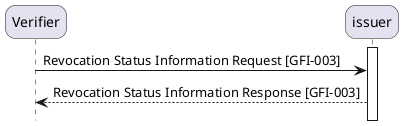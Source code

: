 @startuml GFI-003

skinparam roundcorner 20
skinparam defaultFontName Arial 
hide footbox
activate issuer

!pragma teoz true

participant  verifier as "Verifier"
participant  issuer as "Issuer"

verifier -> issuer: Revocation Status Information Request [GFI-003]
issuer --> verifier: Revocation Status Information Response [GFI-003]

@enduml
